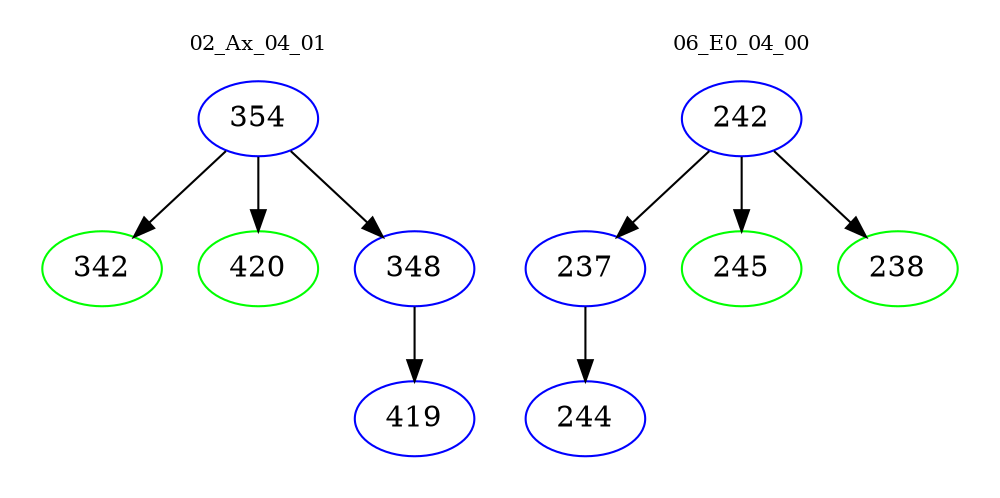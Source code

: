 digraph{
subgraph cluster_0 {
color = white
label = "02_Ax_04_01";
fontsize=10;
T0_354 [label="354", color="blue"]
T0_354 -> T0_342 [color="black"]
T0_342 [label="342", color="green"]
T0_354 -> T0_420 [color="black"]
T0_420 [label="420", color="green"]
T0_354 -> T0_348 [color="black"]
T0_348 [label="348", color="blue"]
T0_348 -> T0_419 [color="black"]
T0_419 [label="419", color="blue"]
}
subgraph cluster_1 {
color = white
label = "06_E0_04_00";
fontsize=10;
T1_242 [label="242", color="blue"]
T1_242 -> T1_237 [color="black"]
T1_237 [label="237", color="blue"]
T1_237 -> T1_244 [color="black"]
T1_244 [label="244", color="blue"]
T1_242 -> T1_245 [color="black"]
T1_245 [label="245", color="green"]
T1_242 -> T1_238 [color="black"]
T1_238 [label="238", color="green"]
}
}
